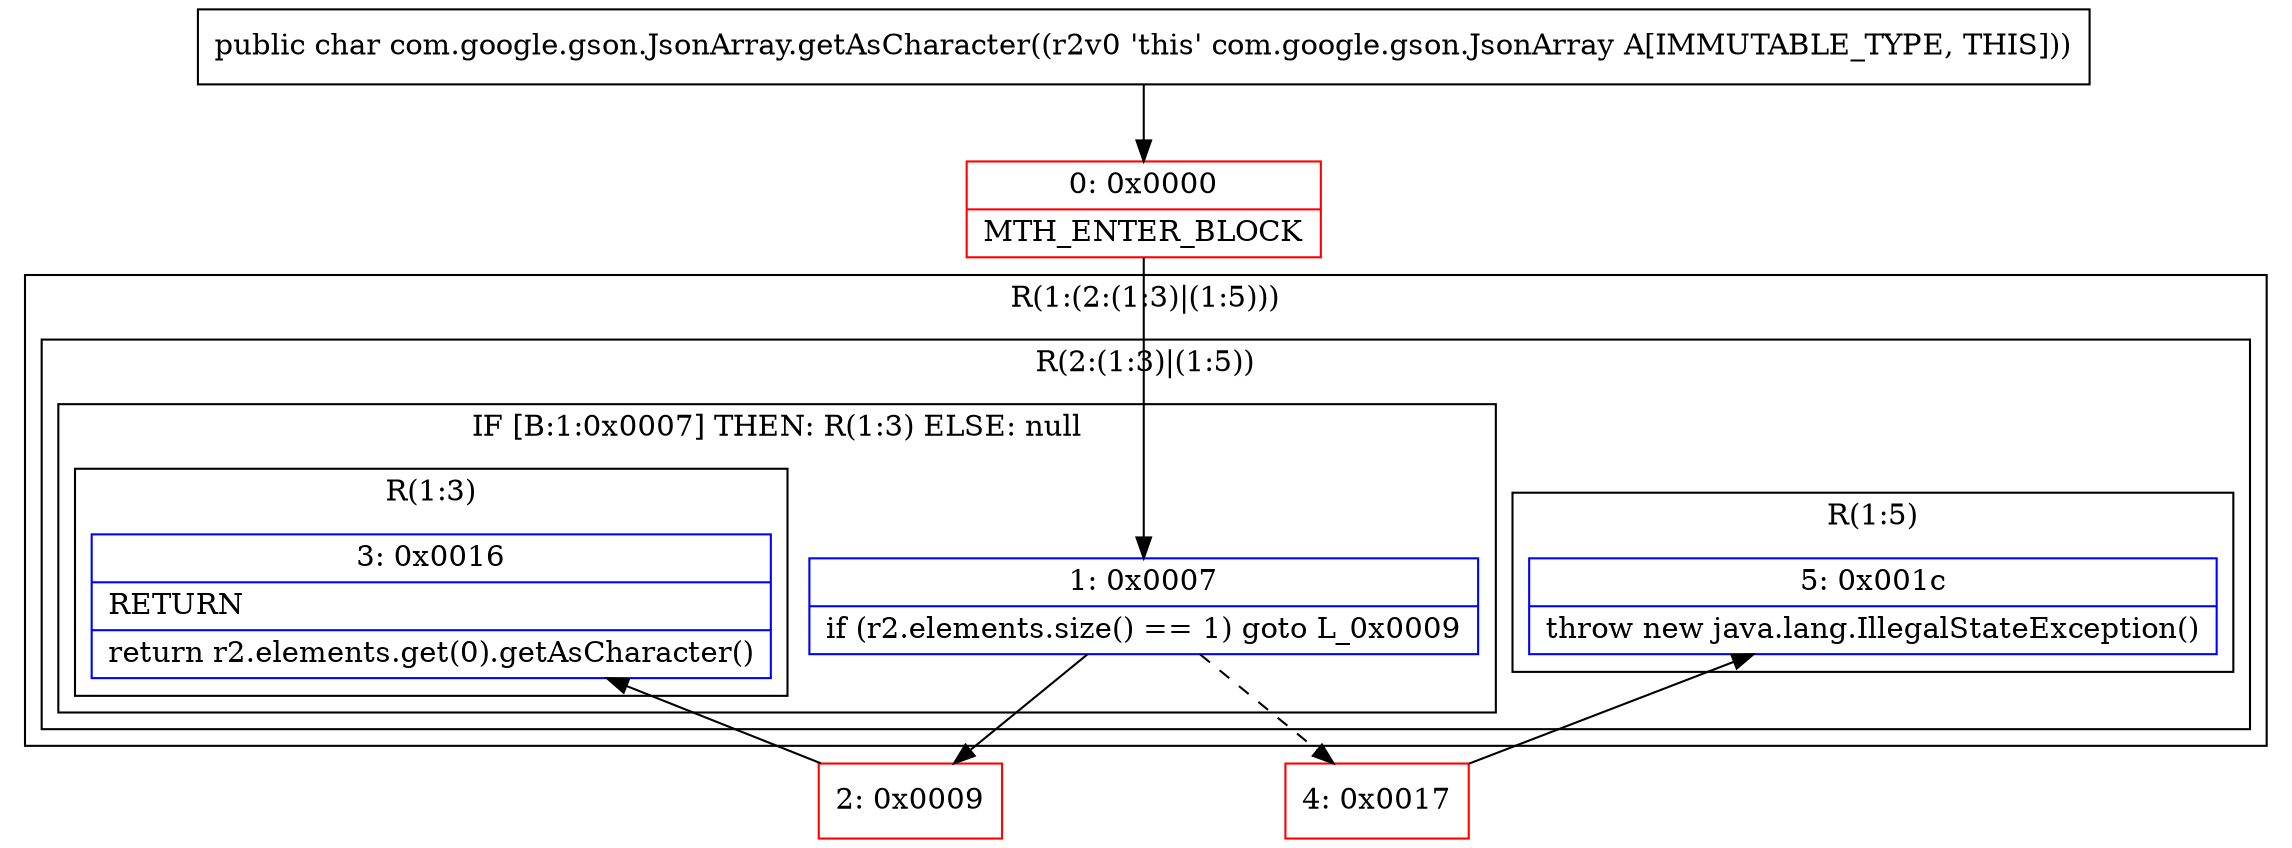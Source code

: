 digraph "CFG forcom.google.gson.JsonArray.getAsCharacter()C" {
subgraph cluster_Region_1637076271 {
label = "R(1:(2:(1:3)|(1:5)))";
node [shape=record,color=blue];
subgraph cluster_Region_1588042514 {
label = "R(2:(1:3)|(1:5))";
node [shape=record,color=blue];
subgraph cluster_IfRegion_692485651 {
label = "IF [B:1:0x0007] THEN: R(1:3) ELSE: null";
node [shape=record,color=blue];
Node_1 [shape=record,label="{1\:\ 0x0007|if (r2.elements.size() == 1) goto L_0x0009\l}"];
subgraph cluster_Region_195832236 {
label = "R(1:3)";
node [shape=record,color=blue];
Node_3 [shape=record,label="{3\:\ 0x0016|RETURN\l|return r2.elements.get(0).getAsCharacter()\l}"];
}
}
subgraph cluster_Region_1957263171 {
label = "R(1:5)";
node [shape=record,color=blue];
Node_5 [shape=record,label="{5\:\ 0x001c|throw new java.lang.IllegalStateException()\l}"];
}
}
}
Node_0 [shape=record,color=red,label="{0\:\ 0x0000|MTH_ENTER_BLOCK\l}"];
Node_2 [shape=record,color=red,label="{2\:\ 0x0009}"];
Node_4 [shape=record,color=red,label="{4\:\ 0x0017}"];
MethodNode[shape=record,label="{public char com.google.gson.JsonArray.getAsCharacter((r2v0 'this' com.google.gson.JsonArray A[IMMUTABLE_TYPE, THIS])) }"];
MethodNode -> Node_0;
Node_1 -> Node_2;
Node_1 -> Node_4[style=dashed];
Node_0 -> Node_1;
Node_2 -> Node_3;
Node_4 -> Node_5;
}

